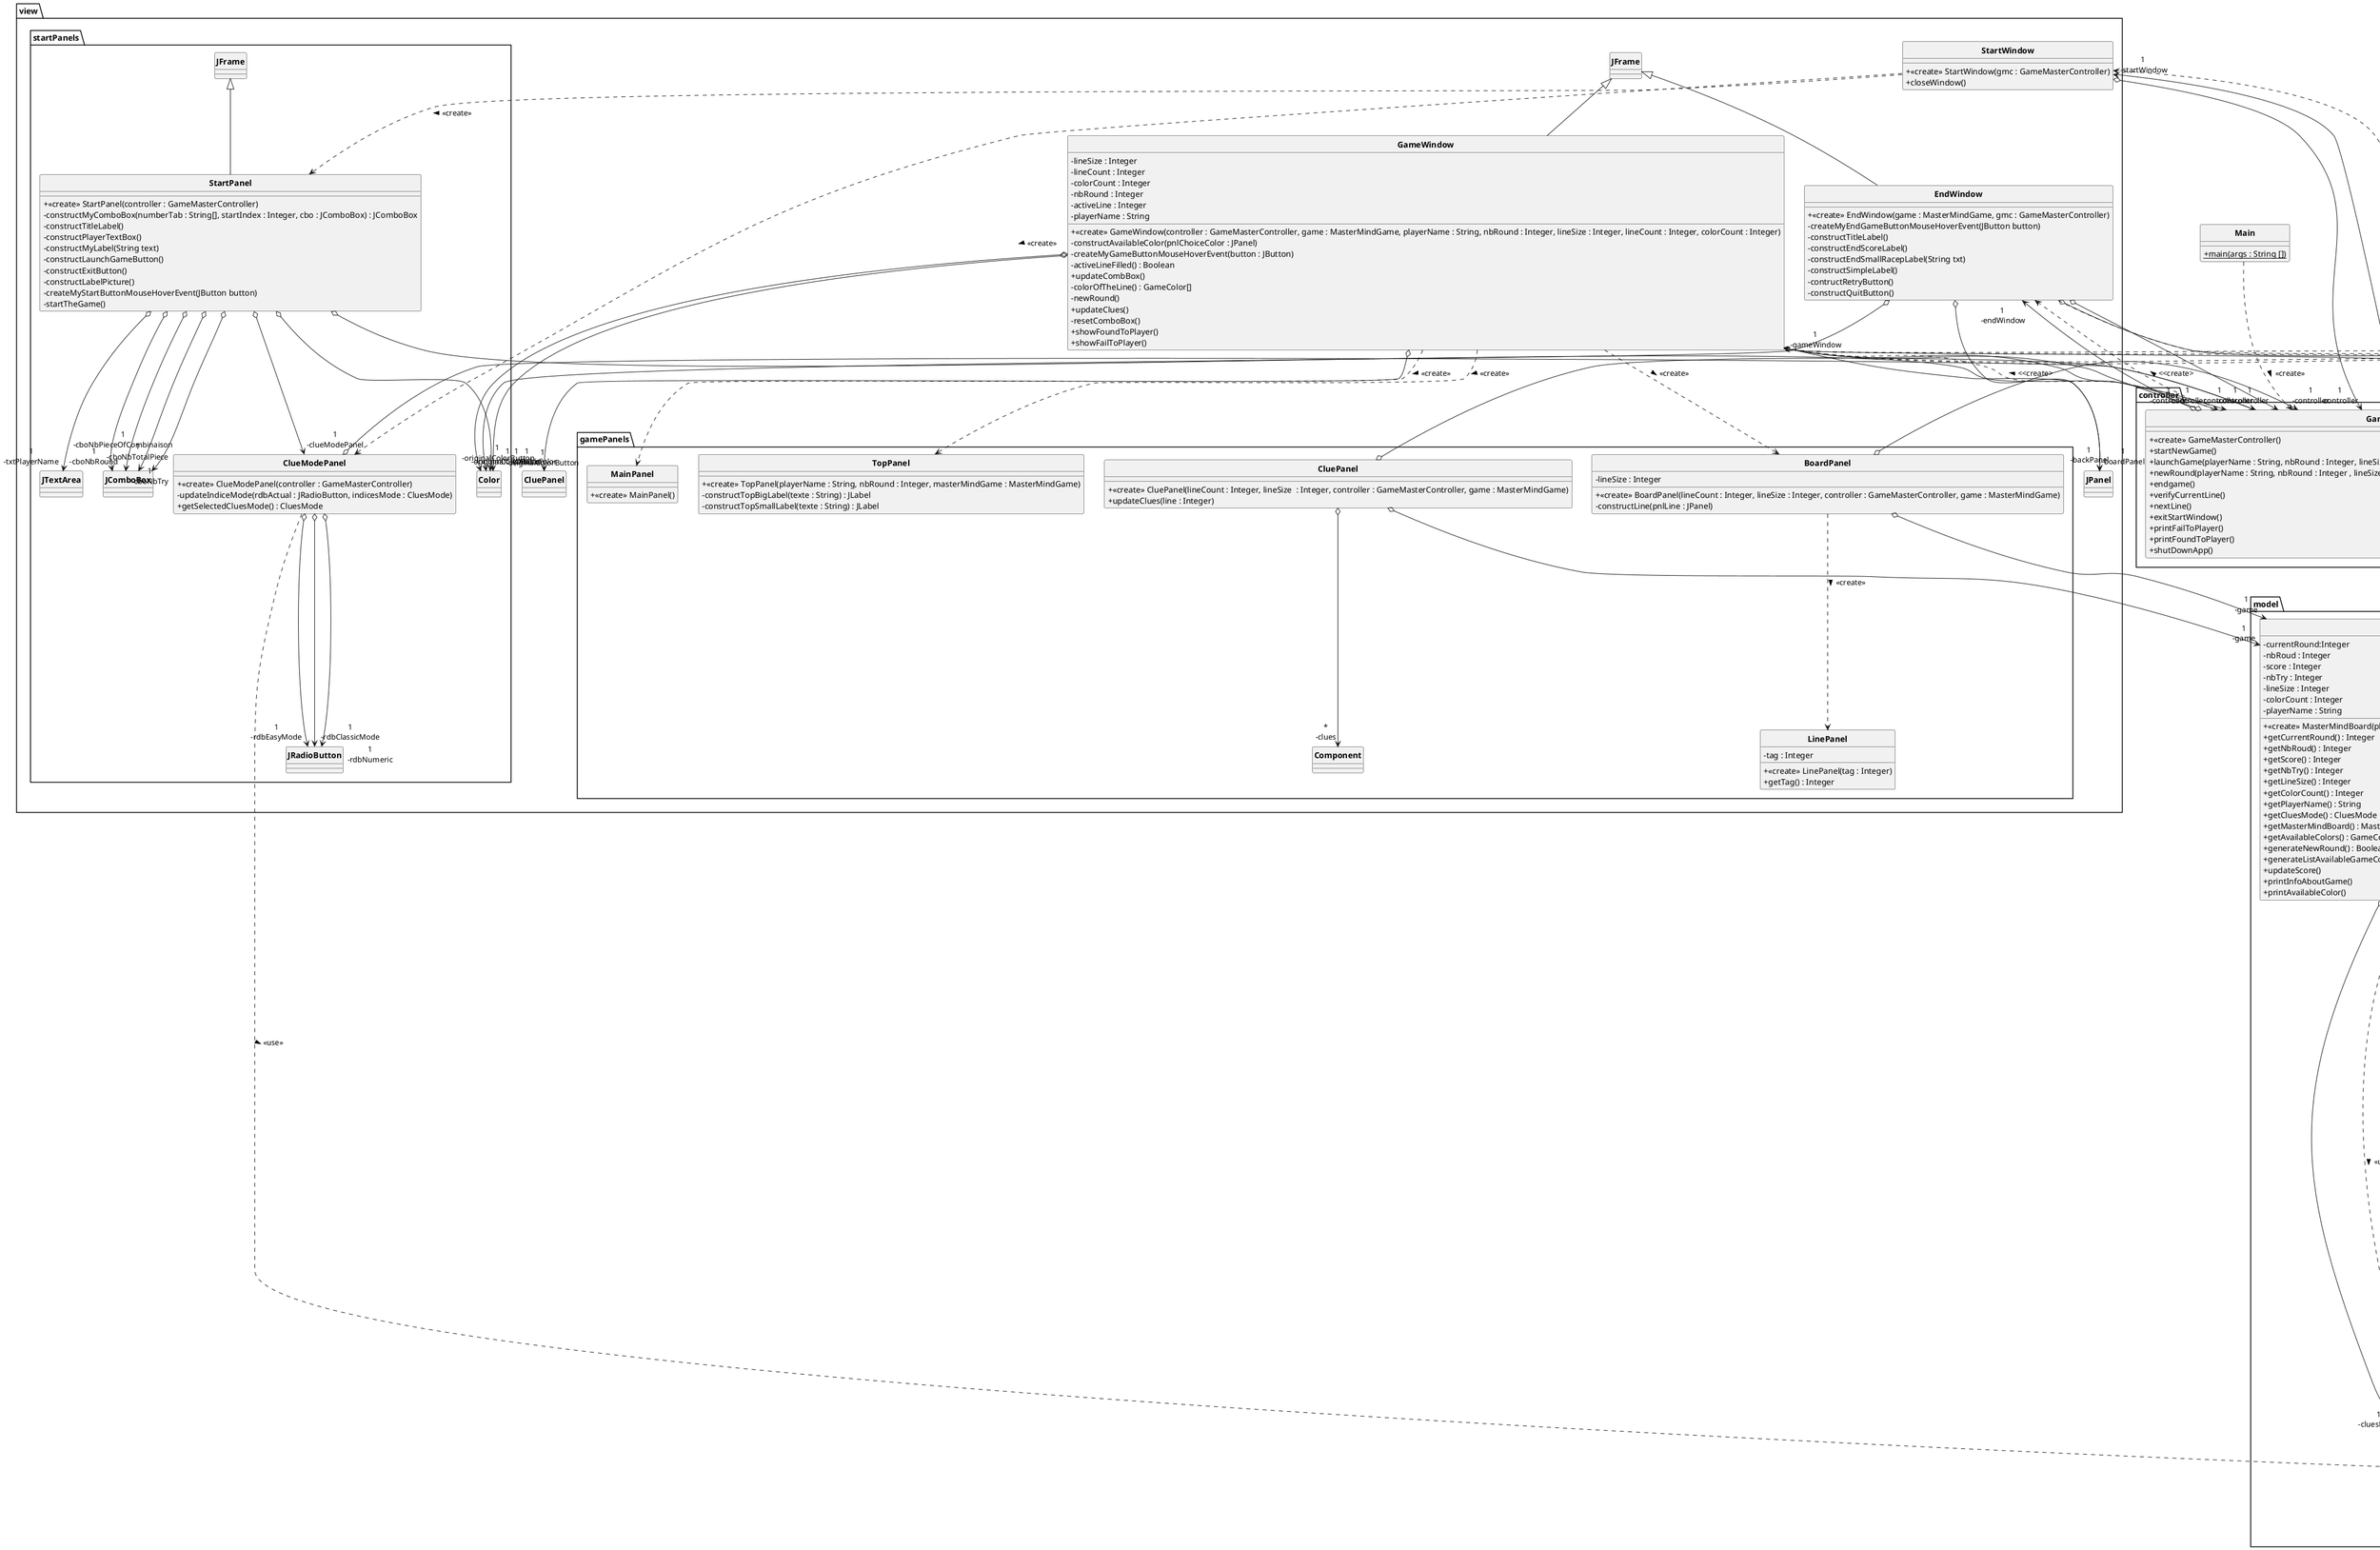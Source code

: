 @startuml
skinparam style strictuml
skinparam classAttributeIconSize 0
skinparam classFontStyle Bold

package model
{
    enum "<<enum>>\nCellInfo" as CellInfo
    {
        WELL_PLACED
        GOOD_COLOR
        NOT_PRESENT
        NONE
    }

    enum "<<enum>>\nCluesMode" as CluesMode
    {
        EASY_MODE
        CLASSIC_MODE
        NUMERIC_MODE
    }

    enum "<<enum>>\nGameColor" as GameColor
    {
        RED
        GREEN
        BLUE
        YELLOW
        ORANGE
        PINK
        GREY
        WHITE
        NONE
    }

    class MasterMindBoard
    {
        - lineCount : Integer
        - lineSize : Integer
        - currentLine : Integer
        + <<create>> MasterMindBoard(lineSize:Integer, lineCount:Integer, availableColors : GameColor[*])
        + getCurrentLine() : MasterMindLine
        + getIndexCurrentLine() : Integer
        + getSecretCombination() : MasterMindLine
        + getBoard : MasterMindLine[*]
        + getLastLine() : MasterMindLine
        + nextLine() : Boolean
        - generateBoardLines()
        - generateSecretCombination()
        + verifyCurrentLine() : Boolean
        + printSecretCombination()
        + secretCombinaisonToString():String
    }

    MasterMindBoard o--> " 1\n -secretCombination\n\n * -board" MasterMindLine
    MasterMindBoard o--> " *\n -availableColors" GameColor

    class MasterMindGame
    {
        - currentRound:Integer
        - nbRoud : Integer
        - score : Integer
        - nbTry : Integer
        - lineSize : Integer
        - colorCount : Integer
        - playerName : String
        + <<create>> MasterMindBoard(playerName : String, nbRoud : Integer, lineSize : Integer, colorCount : Integer, nbTry : Integer,cluesMode : CluesMode)
        + getCurrentRound() : Integer
        + getNbRoud() : Integer
        + getScore() : Integer
        + getNbTry() : Integer
        + getLineSize() : Integer
        + getColorCount() : Integer
        + getPlayerName() : String
        + getCluesMode() : CluesMode
        + getMasterMindBoard() : MasterMindBoard
        + getAvailableColors() : GameColor[*]
        + generateNewRound() : Boolean
        + generateListAvailableGameColors()
        + updateScore()
        + printInfoAboutGame()
        + printAvailableColor()
    }

    MasterMindGame o--> " 1\n -cluesMode" CluesMode
    MasterMindGame o--> " 1\n -masterMindBoard" MasterMindBoard
    MasterMindGame o--> " *\n -availableColors" GameColor

    class MasterMindLine
    {
        - size : Integer
        - tabAlreadyGoodPlace[] : Boolean
        +<<create>> MasterMindLine(size:Integer)
        + getCells() : GameColor[*]
        + getCellsInfos() : CellInfo[*]
        + verify(secretCombination:MasterMindLine) : Boolean
        - boolean allColorAlreadyWellPlaced(c : GameColor, secretCombination : MasterMindLine)
        + getCellColor(index:Integer) : GameColor
        + setCellColor(color:GameColor, index:Integer)
        + getWellPlaced() : Integer
        + getWellChosen() : Integer
        + getWrongColor() : Integer
        + printAllInformationsAboutTheLine(secretCombination:MasterMindLine)
    }

    MasterMindLine o--> " *\n -cells" GameColor
    MasterMindLine o--> " *\n -cellInfos" CellInfo
}

package controller
{
    class GameMasterController
    {
        + <<create>> GameMasterController()
        + startNewGame()
        + launchGame(playerName : String, nbRound : Integer, lineSize : Integer, lineCount : Integer, colorCount : Integer, cluesMode : CluesMode)
        + newRound(playerName : String, nbRound : Integer , lineSize : Integer, lineCount : Integer, colorCount : Integer, abandond :  Boolean)
        + endgame()
        + verifyCurrentLine()
        + nextLine()
        + exitStartWindow()
        + printFailToPlayer()
        + printFoundToPlayer()
        + shutDownApp()
    }
}

package view
{
    class StartWindow
    {
        + <<create>> StartWindow(gmc : GameMasterController)
        + closeWindow()
    }

    StartWindow o--> "1\n-controller" GameMasterController

    package startPanels
    {
        class StartPanel extends JFrame
        {
                + <<create>> StartPanel(controller : GameMasterController)
                - constructMyComboBox(numberTab : String[], startIndex : Integer, cbo : JComboBox) : JComboBox
                - constructTitleLabel()
                - constructPlayerTextBox()
                - constructMyLabel(String text)
                - constructLaunchGameButton()
                - constructExitButton()
                - constructLabelPicture()
                - createMyStartButtonMouseHoverEvent(JButton button)
                - startTheGame()
        }

        StartPanel o--> "1\n-controller" GameMasterController
        StartPanel o--> "1\n-txtPlayerName" JTextArea
        StartPanel o--> "1\n-cboNbRound" JComboBox
        StartPanel o--> "1\n-cboNbTotalPiece" JComboBox
        StartPanel o--> "1\n-cboNbTry" JComboBox
        StartPanel o--> "1\n-cboNbPieceOfCombinaison" JComboBox
        StartPanel o--> "1\n-clueModePanel" ClueModePanel
        StartPanel o--> "1\n-originalColorButton" Color

        class ClueModePanel
        {
            + <<create>> ClueModePanel(controller : GameMasterController)
            - updateIndiceMode(rdbActual : JRadioButton, indicesMode : CluesMode)
            + getSelectedCluesMode() : CluesMode
        }

        ClueModePanel o--> "1\n-controller" GameMasterController
        ClueModePanel o--> "1\n-rdbEasyMode" JRadioButton
        ClueModePanel o--> "1\n-rdbClassicMode" JRadioButton
        ClueModePanel o--> "1\n-rdbNumeric" JRadioButton
    }

    class GameWindow extends JFrame
    {
        - lineSize : Integer
        - lineCount : Integer
        - colorCount : Integer
        - nbRound : Integer
        - activeLine : Integer
        - playerName : String
        + <<create>> GameWindow(controller : GameMasterController, game : MasterMindGame, playerName : String, nbRound : Integer, lineSize : Integer, lineCount : Integer, colorCount : Integer)
        - constructAvailableColor(pnlChoiceColor : JPanel)
        - createMyGameButtonMouseHoverEvent(button : JButton)
        - activeLineFilled() : Boolean
        + updateCombBox()
        - colorOfTheLine() : GameColor[]
        - newRound()
        + updateClues()
        - resetComboBox()
        + showFoundToPlayer()
        + showFailToPlayer()
    }

    GameWindow o--> "1\n-controller" GameMasterController
    GameWindow o--> "1\n-masterMindGame" MasterMindGame
    GameWindow o--> "1\n-boardPanel" JPanel
    GameWindow o--> "1\n-pnlClue" CluePanel
    GameWindow o--> "1\n-originalCBOBackColor" Color
    GameWindow o--> "1\n-originalColorButton" Color

    package gamePanels
    {
        class BoardPanel
        {
           - lineSize : Integer
           + <<create>> BoardPanel(lineCount : Integer, lineSize : Integer, controller : GameMasterController, game : MasterMindGame)
           - constructLine(pnlLine : JPanel)
        }

        BoardPanel o--> "1\n-controller" GameMasterController
        BoardPanel o--> "1\n-game" MasterMindGame

        class CluePanel
        {
            + <<create>> CluePanel(lineCount : Integer, lineSize  : Integer, controller : GameMasterController, game : MasterMindGame)
            + updateClues(line : Integer)

        }

        CluePanel o--> "1\n-controller" GameMasterController
        CluePanel o--> "1\n-game" MasterMindGame
        CluePanel o--> "*\n-clues" Component

        class LinePanel
        {
            - tag : Integer
            + <<create>> LinePanel(tag : Integer)
            + getTag() : Integer
        }

        class MainPanel
        {
            + <<create>> MainPanel()
        }

        class TopPanel
        {
           + <<create>> TopPanel(playerName : String, nbRound : Integer, masterMindGame : MasterMindGame)
           - constructTopBigLabel(texte : String) : JLabel
           - constructTopSmallLabel(texte : String) : JLabel
        }
    }

    class EndWindow extends JFrame
    {
        + <<create>> EndWindow(game : MasterMindGame, gmc : GameMasterController)
        - createMyEndGameButtonMouseHoverEvent(JButton button)
        - constructTitleLabel()
        - constructEndScoreLabel()
        - constructEndSmallRacepLabel(String txt)
        - constructSimpleLabel()
        - contructRetryButton()
        - constructQuitButton()
    }

    EndWindow o--> "1\n -game" MasterMindGame
    EndWindow o--> "1\n -controller" GameMasterController
    EndWindow o--> "1\n -originalColorButton" Color
    EndWindow o--> "1\n -backPanel" JPanel
}

GameMasterController o--> "1\n -startWindow" StartWindow
GameMasterController o--> "1\n -gameWindow" GameWindow
GameMasterController o--> "1\n -endWindow" EndWindow
GameMasterController o--> "1\n -game" MasterMindGame

package helpersLib
{
    class Helpers
    {
        + {static} transformGameColorIntoColor(c : GameColor) : Color
        + {static} String translateCluesModeToFrench(cluesMode : CluesMode) : String
        + {static} String translateColorToFrench(c GameColor) : String
    }
}

class Main
{
    + {static} main(args : String [])
}

'The uses and create
Main ..> GameMasterController : > <<create>>

StartWindow ..> StartPanel : > <<create>>
StartWindow ..> ClueModePanel : > <<create>>

ClueModePanel ..> CluesMode : > <<use>>

GameWindow ..> MainPanel : > <<create>>
GameWindow ..> CluePanel : > <<create>>
GameWindow ..> BoardPanel : > <<create>>
GameWindow ..> TopPanel : > <<create>>
GameWindow ..> GameColor : > <<use>>
GameWindow ..> MasterMindGame : > <<use>>
GameWindow ..> Helpers : > <<use>>

EndWindow ..> Helpers : > <<use>>

CluePanel ..> CluesMode : > <<use>>

BoardPanel ..> LinePanel : > <<create>>

MasterMindGame ..> MasterMindBoard : > <<create>>
MasterMindGame ..> GameColor : > <<use>>
MasterMindGame ..> CluesMode : > <<use>>

MasterMindBoard ..> MasterMindLine : > <<create>>
MasterMindBoard ..> Helpers : > <<use>>

MasterMindLine ..> CellInfo : > <<use>>
MasterMindLine ..> CluesMode : > <<use>>
MasterMindLine ..> GameColor : > <<use>>

Helpers ..> CluesMode : > <<use>
Helpers ..> GameColor : > <<use>

GameMasterController ..> StartWindow : > <<create>
GameMasterController ..> GameWindow : > <<create>
GameMasterController ..> EndWindow : > <<create>
GameMasterController ..> MasterMindGame : > <<create>


@enduml